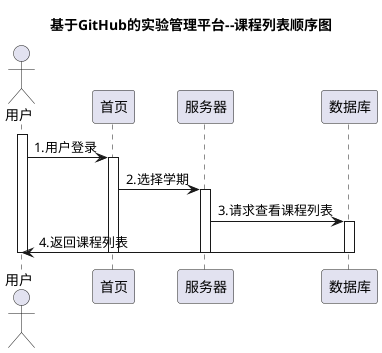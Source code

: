 @startuml
title 基于GitHub的实验管理平台--课程列表顺序图
actor 用户
activate 用户
用户 -> 首页: 1.用户登录
activate 首页

首页->服务器:2.选择学期
activate 服务器
服务器-> 数据库:3.请求查看课程列表
activate 数据库
数据库->用户:4.返回课程列表
deactivate 数据库
deactivate 服务器
deactivate 首页
deactivate 用户
@enduml